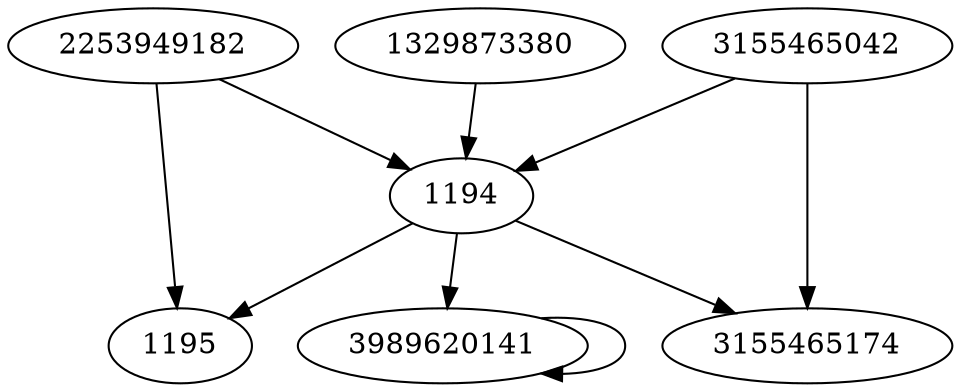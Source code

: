 digraph  {
1329873380;
1194;
1195;
3989620141;
3155465042;
3155465174;
2253949182;
1329873380 -> 1194;
1194 -> 3155465174;
1194 -> 1195;
1194 -> 3989620141;
3989620141 -> 3989620141;
3155465042 -> 1194;
3155465042 -> 3155465174;
2253949182 -> 1194;
2253949182 -> 1195;
}
